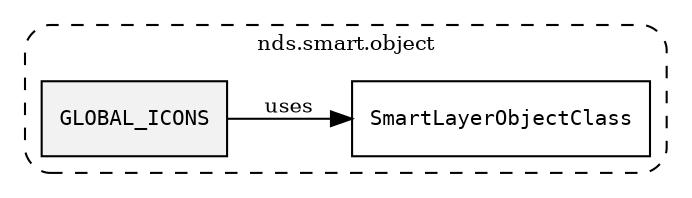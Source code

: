 /**
 * This dot file creates symbol collaboration diagram for GLOBAL_ICONS.
 */
digraph ZSERIO
{
    node [shape=box, fontsize=10];
    rankdir="LR";
    fontsize=10;
    tooltip="GLOBAL_ICONS collaboration diagram";

    subgraph "cluster_nds.smart.object"
    {
        style="dashed, rounded";
        label="nds.smart.object";
        tooltip="Package nds.smart.object";
        href="../../../content/packages/nds.smart.object.html#Package-nds-smart-object";
        target="_parent";

        "GLOBAL_ICONS" [style="filled", fillcolor="#0000000D", target="_parent", label=<<font face="monospace"><table align="center" border="0" cellspacing="0" cellpadding="0"><tr><td href="../../../content/packages/nds.smart.object.html#Constant-GLOBAL_ICONS" title="Constant defined in nds.smart.object">GLOBAL_ICONS</td></tr></table></font>>];
        "SmartLayerObjectClass" [target="_parent", label=<<font face="monospace"><table align="center" border="0" cellspacing="0" cellpadding="0"><tr><td href="../../../content/packages/nds.smart.object.html#Subtype-SmartLayerObjectClass" title="Subtype defined in nds.smart.object">SmartLayerObjectClass</td></tr></table></font>>];
    }

    "GLOBAL_ICONS" -> "SmartLayerObjectClass" [label="uses", fontsize=10];
}

